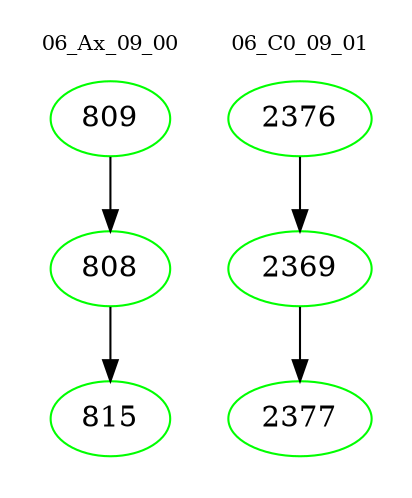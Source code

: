 digraph{
subgraph cluster_0 {
color = white
label = "06_Ax_09_00";
fontsize=10;
T0_809 [label="809", color="green"]
T0_809 -> T0_808 [color="black"]
T0_808 [label="808", color="green"]
T0_808 -> T0_815 [color="black"]
T0_815 [label="815", color="green"]
}
subgraph cluster_1 {
color = white
label = "06_C0_09_01";
fontsize=10;
T1_2376 [label="2376", color="green"]
T1_2376 -> T1_2369 [color="black"]
T1_2369 [label="2369", color="green"]
T1_2369 -> T1_2377 [color="black"]
T1_2377 [label="2377", color="green"]
}
}
